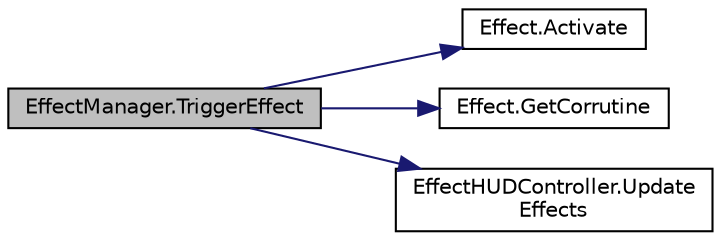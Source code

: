 digraph "EffectManager.TriggerEffect"
{
 // INTERACTIVE_SVG=YES
 // LATEX_PDF_SIZE
  edge [fontname="Helvetica",fontsize="10",labelfontname="Helvetica",labelfontsize="10"];
  node [fontname="Helvetica",fontsize="10",shape=record];
  rankdir="LR";
  Node1 [label="EffectManager.TriggerEffect",height=0.2,width=0.4,color="black", fillcolor="grey75", style="filled", fontcolor="black",tooltip="Starts an Effect to the entity who has this EffectManager."];
  Node1 -> Node2 [color="midnightblue",fontsize="10",style="solid",fontname="Helvetica"];
  Node2 [label="Effect.Activate",height=0.2,width=0.4,color="black", fillcolor="white", style="filled",URL="$class_effect.html#ad48818ca38f71bb7d5e844bd220ffce0",tooltip=" "];
  Node1 -> Node3 [color="midnightblue",fontsize="10",style="solid",fontname="Helvetica"];
  Node3 [label="Effect.GetCorrutine",height=0.2,width=0.4,color="black", fillcolor="white", style="filled",URL="$class_effect.html#a280600ca7907b4f73d355e6a62a7040c",tooltip=" "];
  Node1 -> Node4 [color="midnightblue",fontsize="10",style="solid",fontname="Helvetica"];
  Node4 [label="EffectHUDController.Update\lEffects",height=0.2,width=0.4,color="black", fillcolor="white", style="filled",URL="$class_effect_h_u_d_controller.html#a5d2dd46778d538fb1474624fd083818b",tooltip=" "];
}

